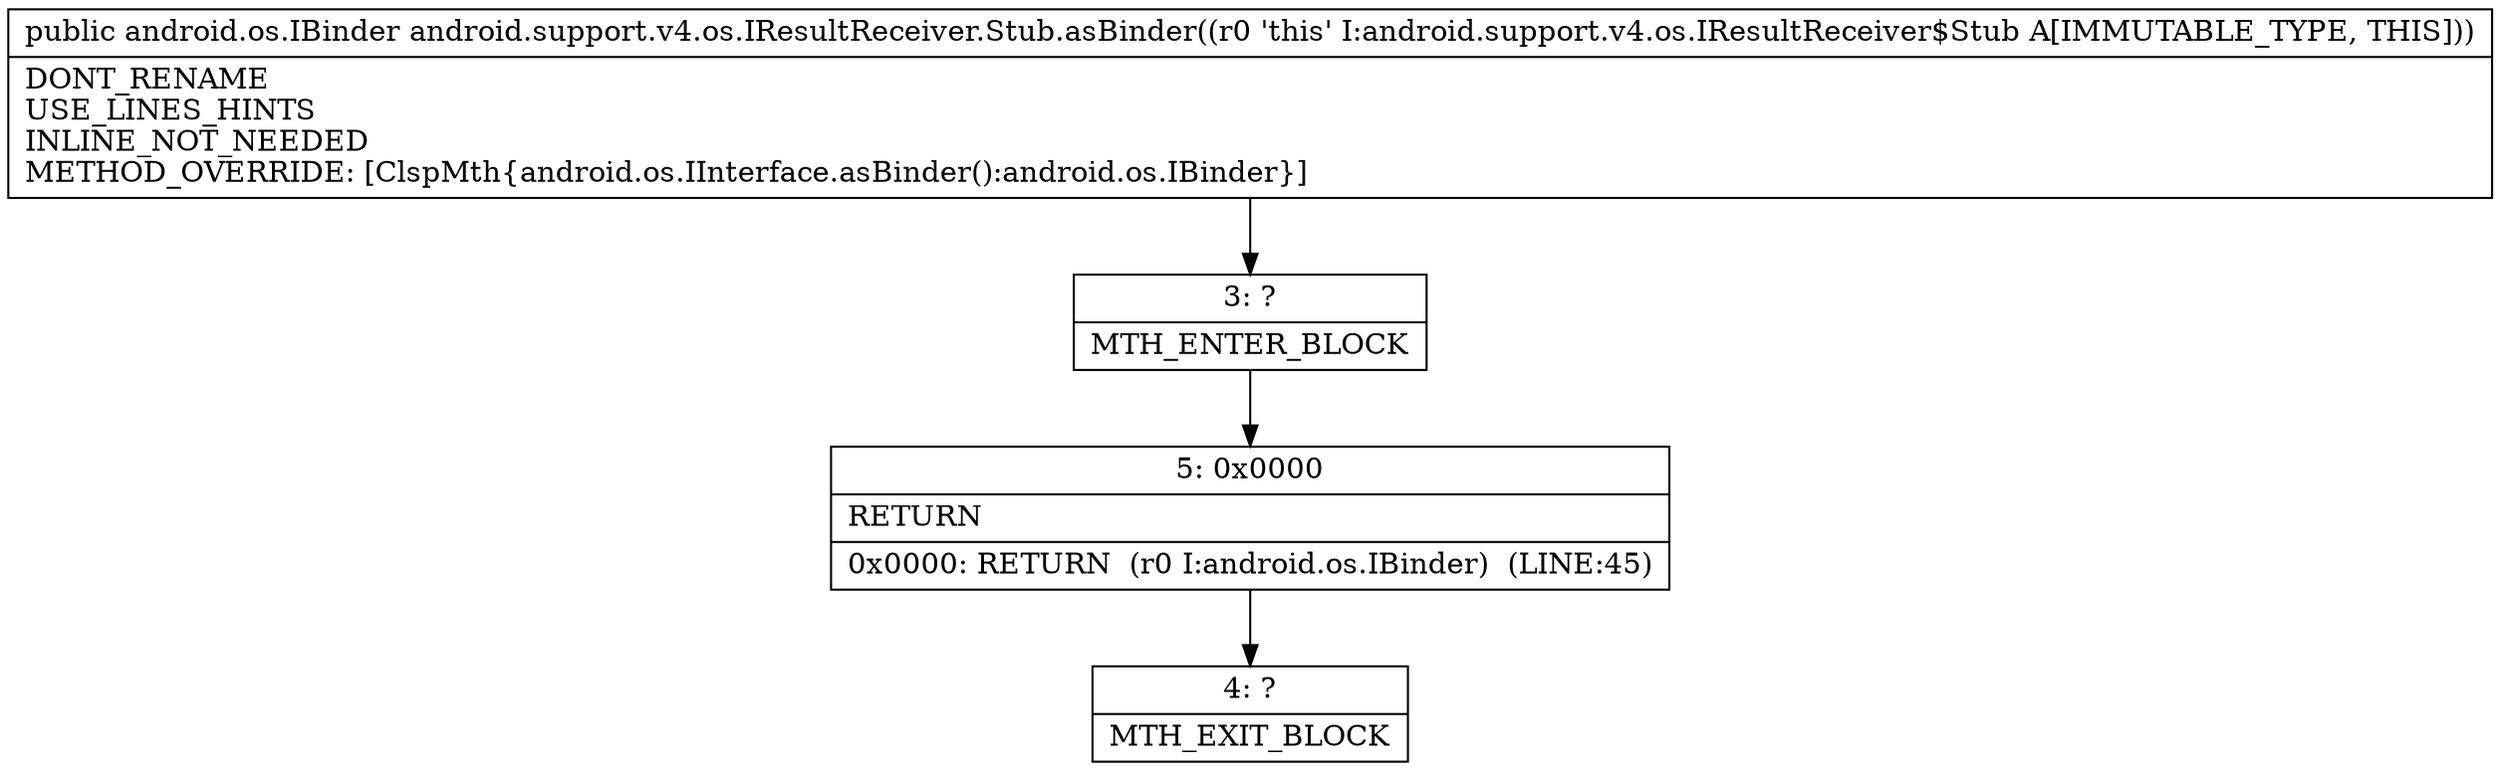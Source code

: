 digraph "CFG forandroid.support.v4.os.IResultReceiver.Stub.asBinder()Landroid\/os\/IBinder;" {
Node_3 [shape=record,label="{3\:\ ?|MTH_ENTER_BLOCK\l}"];
Node_5 [shape=record,label="{5\:\ 0x0000|RETURN\l|0x0000: RETURN  (r0 I:android.os.IBinder)  (LINE:45)\l}"];
Node_4 [shape=record,label="{4\:\ ?|MTH_EXIT_BLOCK\l}"];
MethodNode[shape=record,label="{public android.os.IBinder android.support.v4.os.IResultReceiver.Stub.asBinder((r0 'this' I:android.support.v4.os.IResultReceiver$Stub A[IMMUTABLE_TYPE, THIS]))  | DONT_RENAME\lUSE_LINES_HINTS\lINLINE_NOT_NEEDED\lMETHOD_OVERRIDE: [ClspMth\{android.os.IInterface.asBinder():android.os.IBinder\}]\l}"];
MethodNode -> Node_3;Node_3 -> Node_5;
Node_5 -> Node_4;
}

